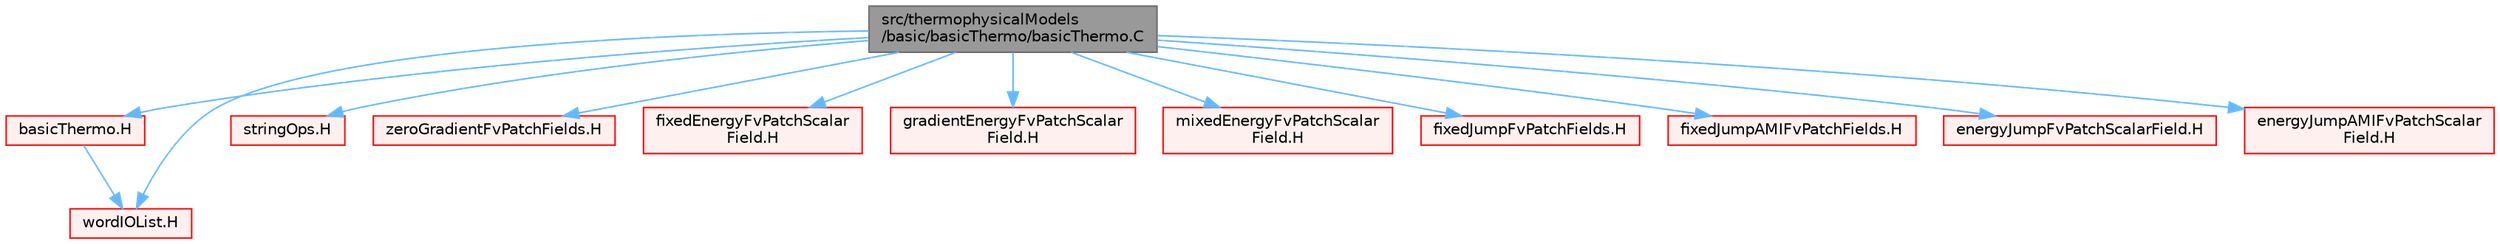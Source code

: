 digraph "src/thermophysicalModels/basic/basicThermo/basicThermo.C"
{
 // LATEX_PDF_SIZE
  bgcolor="transparent";
  edge [fontname=Helvetica,fontsize=10,labelfontname=Helvetica,labelfontsize=10];
  node [fontname=Helvetica,fontsize=10,shape=box,height=0.2,width=0.4];
  Node1 [id="Node000001",label="src/thermophysicalModels\l/basic/basicThermo/basicThermo.C",height=0.2,width=0.4,color="gray40", fillcolor="grey60", style="filled", fontcolor="black",tooltip=" "];
  Node1 -> Node2 [id="edge1_Node000001_Node000002",color="steelblue1",style="solid",tooltip=" "];
  Node2 [id="Node000002",label="basicThermo.H",height=0.2,width=0.4,color="red", fillcolor="#FFF0F0", style="filled",URL="$basicThermo_8H.html",tooltip=" "];
  Node2 -> Node380 [id="edge2_Node000002_Node000380",color="steelblue1",style="solid",tooltip=" "];
  Node380 [id="Node000380",label="wordIOList.H",height=0.2,width=0.4,color="red", fillcolor="#FFF0F0", style="filled",URL="$wordIOList_8H.html",tooltip=" "];
  Node1 -> Node381 [id="edge3_Node000001_Node000381",color="steelblue1",style="solid",tooltip=" "];
  Node381 [id="Node000381",label="stringOps.H",height=0.2,width=0.4,color="red", fillcolor="#FFF0F0", style="filled",URL="$stringOps_8H.html",tooltip=" "];
  Node1 -> Node380 [id="edge4_Node000001_Node000380",color="steelblue1",style="solid",tooltip=" "];
  Node1 -> Node385 [id="edge5_Node000001_Node000385",color="steelblue1",style="solid",tooltip=" "];
  Node385 [id="Node000385",label="zeroGradientFvPatchFields.H",height=0.2,width=0.4,color="red", fillcolor="#FFF0F0", style="filled",URL="$zeroGradientFvPatchFields_8H.html",tooltip=" "];
  Node1 -> Node387 [id="edge6_Node000001_Node000387",color="steelblue1",style="solid",tooltip=" "];
  Node387 [id="Node000387",label="fixedEnergyFvPatchScalar\lField.H",height=0.2,width=0.4,color="red", fillcolor="#FFF0F0", style="filled",URL="$fixedEnergyFvPatchScalarField_8H.html",tooltip=" "];
  Node1 -> Node390 [id="edge7_Node000001_Node000390",color="steelblue1",style="solid",tooltip=" "];
  Node390 [id="Node000390",label="gradientEnergyFvPatchScalar\lField.H",height=0.2,width=0.4,color="red", fillcolor="#FFF0F0", style="filled",URL="$gradientEnergyFvPatchScalarField_8H.html",tooltip=" "];
  Node1 -> Node393 [id="edge8_Node000001_Node000393",color="steelblue1",style="solid",tooltip=" "];
  Node393 [id="Node000393",label="mixedEnergyFvPatchScalar\lField.H",height=0.2,width=0.4,color="red", fillcolor="#FFF0F0", style="filled",URL="$mixedEnergyFvPatchScalarField_8H.html",tooltip=" "];
  Node1 -> Node396 [id="edge9_Node000001_Node000396",color="steelblue1",style="solid",tooltip=" "];
  Node396 [id="Node000396",label="fixedJumpFvPatchFields.H",height=0.2,width=0.4,color="red", fillcolor="#FFF0F0", style="filled",URL="$fixedJumpFvPatchFields_8H.html",tooltip=" "];
  Node1 -> Node412 [id="edge10_Node000001_Node000412",color="steelblue1",style="solid",tooltip=" "];
  Node412 [id="Node000412",label="fixedJumpAMIFvPatchFields.H",height=0.2,width=0.4,color="red", fillcolor="#FFF0F0", style="filled",URL="$fixedJumpAMIFvPatchFields_8H.html",tooltip=" "];
  Node1 -> Node459 [id="edge11_Node000001_Node000459",color="steelblue1",style="solid",tooltip=" "];
  Node459 [id="Node000459",label="energyJumpFvPatchScalarField.H",height=0.2,width=0.4,color="red", fillcolor="#FFF0F0", style="filled",URL="$energyJumpFvPatchScalarField_8H.html",tooltip=" "];
  Node1 -> Node462 [id="edge12_Node000001_Node000462",color="steelblue1",style="solid",tooltip=" "];
  Node462 [id="Node000462",label="energyJumpAMIFvPatchScalar\lField.H",height=0.2,width=0.4,color="red", fillcolor="#FFF0F0", style="filled",URL="$energyJumpAMIFvPatchScalarField_8H.html",tooltip=" "];
}
